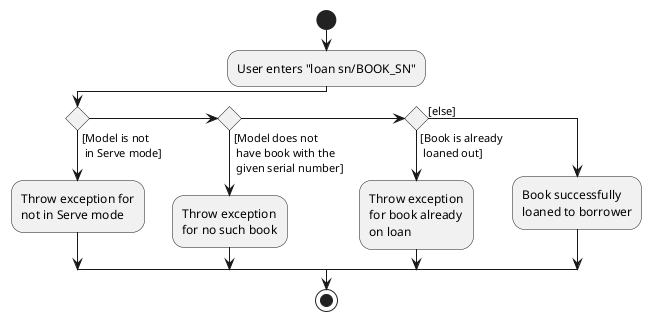 @startuml
start
:User enters "loan sn/BOOK_SN";

'Since the beta syntax does not support placing the condition outside the
'diamond we place it as the true branch instead.

if () then ([Model is not\n in Serve mode])
    :Throw exception for
    not in Serve mode;
elseif () then ([Model does not\n have book with the\n given serial number])
    :Throw exception
    for no such book;
elseif () then ([Book is already\n loaned out])
    :Throw exception
    for book already
    on loan;
else ([else])
    :Book successfully
    loaned to borrower;
endif
stop
@enduml
